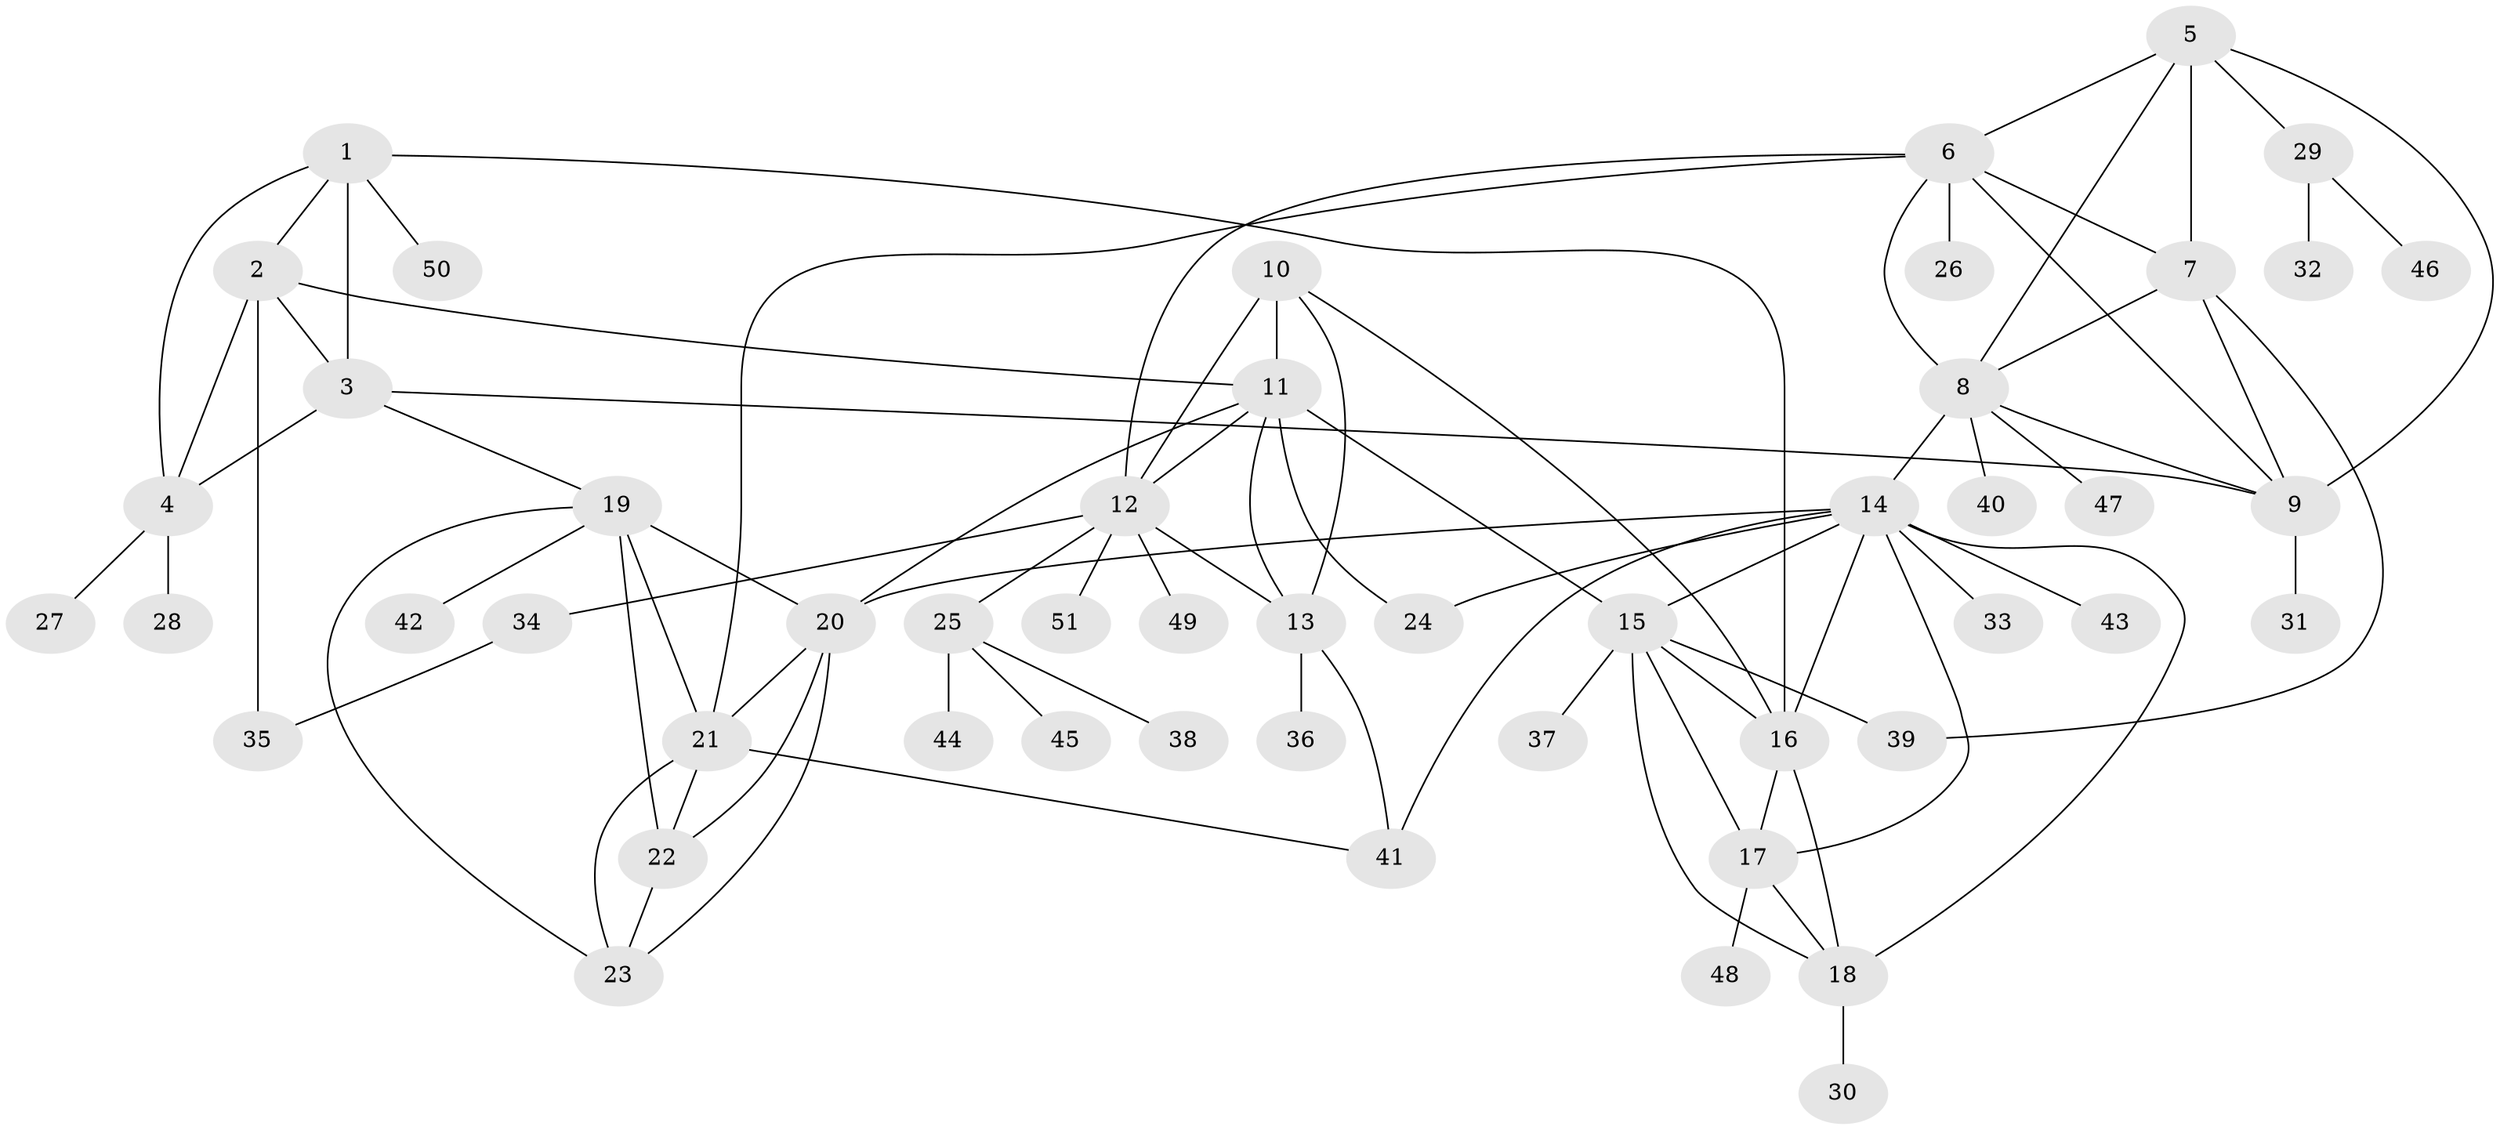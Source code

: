 // original degree distribution, {7: 0.06930693069306931, 14: 0.009900990099009901, 4: 0.0297029702970297, 6: 0.0594059405940594, 8: 0.019801980198019802, 10: 0.019801980198019802, 9: 0.009900990099009901, 5: 0.0297029702970297, 11: 0.009900990099009901, 13: 0.009900990099009901, 2: 0.10891089108910891, 1: 0.6039603960396039, 3: 0.019801980198019802}
// Generated by graph-tools (version 1.1) at 2025/37/03/09/25 02:37:38]
// undirected, 51 vertices, 86 edges
graph export_dot {
graph [start="1"]
  node [color=gray90,style=filled];
  1;
  2;
  3;
  4;
  5;
  6;
  7;
  8;
  9;
  10;
  11;
  12;
  13;
  14;
  15;
  16;
  17;
  18;
  19;
  20;
  21;
  22;
  23;
  24;
  25;
  26;
  27;
  28;
  29;
  30;
  31;
  32;
  33;
  34;
  35;
  36;
  37;
  38;
  39;
  40;
  41;
  42;
  43;
  44;
  45;
  46;
  47;
  48;
  49;
  50;
  51;
  1 -- 2 [weight=1.0];
  1 -- 3 [weight=2.0];
  1 -- 4 [weight=1.0];
  1 -- 16 [weight=1.0];
  1 -- 50 [weight=1.0];
  2 -- 3 [weight=2.0];
  2 -- 4 [weight=1.0];
  2 -- 11 [weight=1.0];
  2 -- 35 [weight=8.0];
  3 -- 4 [weight=2.0];
  3 -- 9 [weight=1.0];
  3 -- 19 [weight=1.0];
  4 -- 27 [weight=1.0];
  4 -- 28 [weight=1.0];
  5 -- 6 [weight=1.0];
  5 -- 7 [weight=1.0];
  5 -- 8 [weight=1.0];
  5 -- 9 [weight=1.0];
  5 -- 29 [weight=1.0];
  6 -- 7 [weight=1.0];
  6 -- 8 [weight=1.0];
  6 -- 9 [weight=1.0];
  6 -- 12 [weight=1.0];
  6 -- 21 [weight=1.0];
  6 -- 26 [weight=1.0];
  7 -- 8 [weight=1.0];
  7 -- 9 [weight=1.0];
  7 -- 39 [weight=1.0];
  8 -- 9 [weight=1.0];
  8 -- 14 [weight=1.0];
  8 -- 40 [weight=1.0];
  8 -- 47 [weight=1.0];
  9 -- 31 [weight=4.0];
  10 -- 11 [weight=2.0];
  10 -- 12 [weight=2.0];
  10 -- 13 [weight=2.0];
  10 -- 16 [weight=1.0];
  11 -- 12 [weight=1.0];
  11 -- 13 [weight=1.0];
  11 -- 15 [weight=1.0];
  11 -- 20 [weight=1.0];
  11 -- 24 [weight=1.0];
  12 -- 13 [weight=1.0];
  12 -- 25 [weight=1.0];
  12 -- 34 [weight=1.0];
  12 -- 49 [weight=1.0];
  12 -- 51 [weight=1.0];
  13 -- 36 [weight=2.0];
  13 -- 41 [weight=1.0];
  14 -- 15 [weight=1.0];
  14 -- 16 [weight=1.0];
  14 -- 17 [weight=1.0];
  14 -- 18 [weight=1.0];
  14 -- 20 [weight=1.0];
  14 -- 24 [weight=1.0];
  14 -- 33 [weight=1.0];
  14 -- 41 [weight=1.0];
  14 -- 43 [weight=1.0];
  15 -- 16 [weight=1.0];
  15 -- 17 [weight=1.0];
  15 -- 18 [weight=1.0];
  15 -- 37 [weight=1.0];
  15 -- 39 [weight=6.0];
  16 -- 17 [weight=1.0];
  16 -- 18 [weight=1.0];
  17 -- 18 [weight=1.0];
  17 -- 48 [weight=1.0];
  18 -- 30 [weight=1.0];
  19 -- 20 [weight=1.0];
  19 -- 21 [weight=1.0];
  19 -- 22 [weight=3.0];
  19 -- 23 [weight=1.0];
  19 -- 42 [weight=1.0];
  20 -- 21 [weight=1.0];
  20 -- 22 [weight=1.0];
  20 -- 23 [weight=1.0];
  21 -- 22 [weight=1.0];
  21 -- 23 [weight=1.0];
  21 -- 41 [weight=1.0];
  22 -- 23 [weight=1.0];
  25 -- 38 [weight=1.0];
  25 -- 44 [weight=1.0];
  25 -- 45 [weight=1.0];
  29 -- 32 [weight=1.0];
  29 -- 46 [weight=1.0];
  34 -- 35 [weight=1.0];
}
